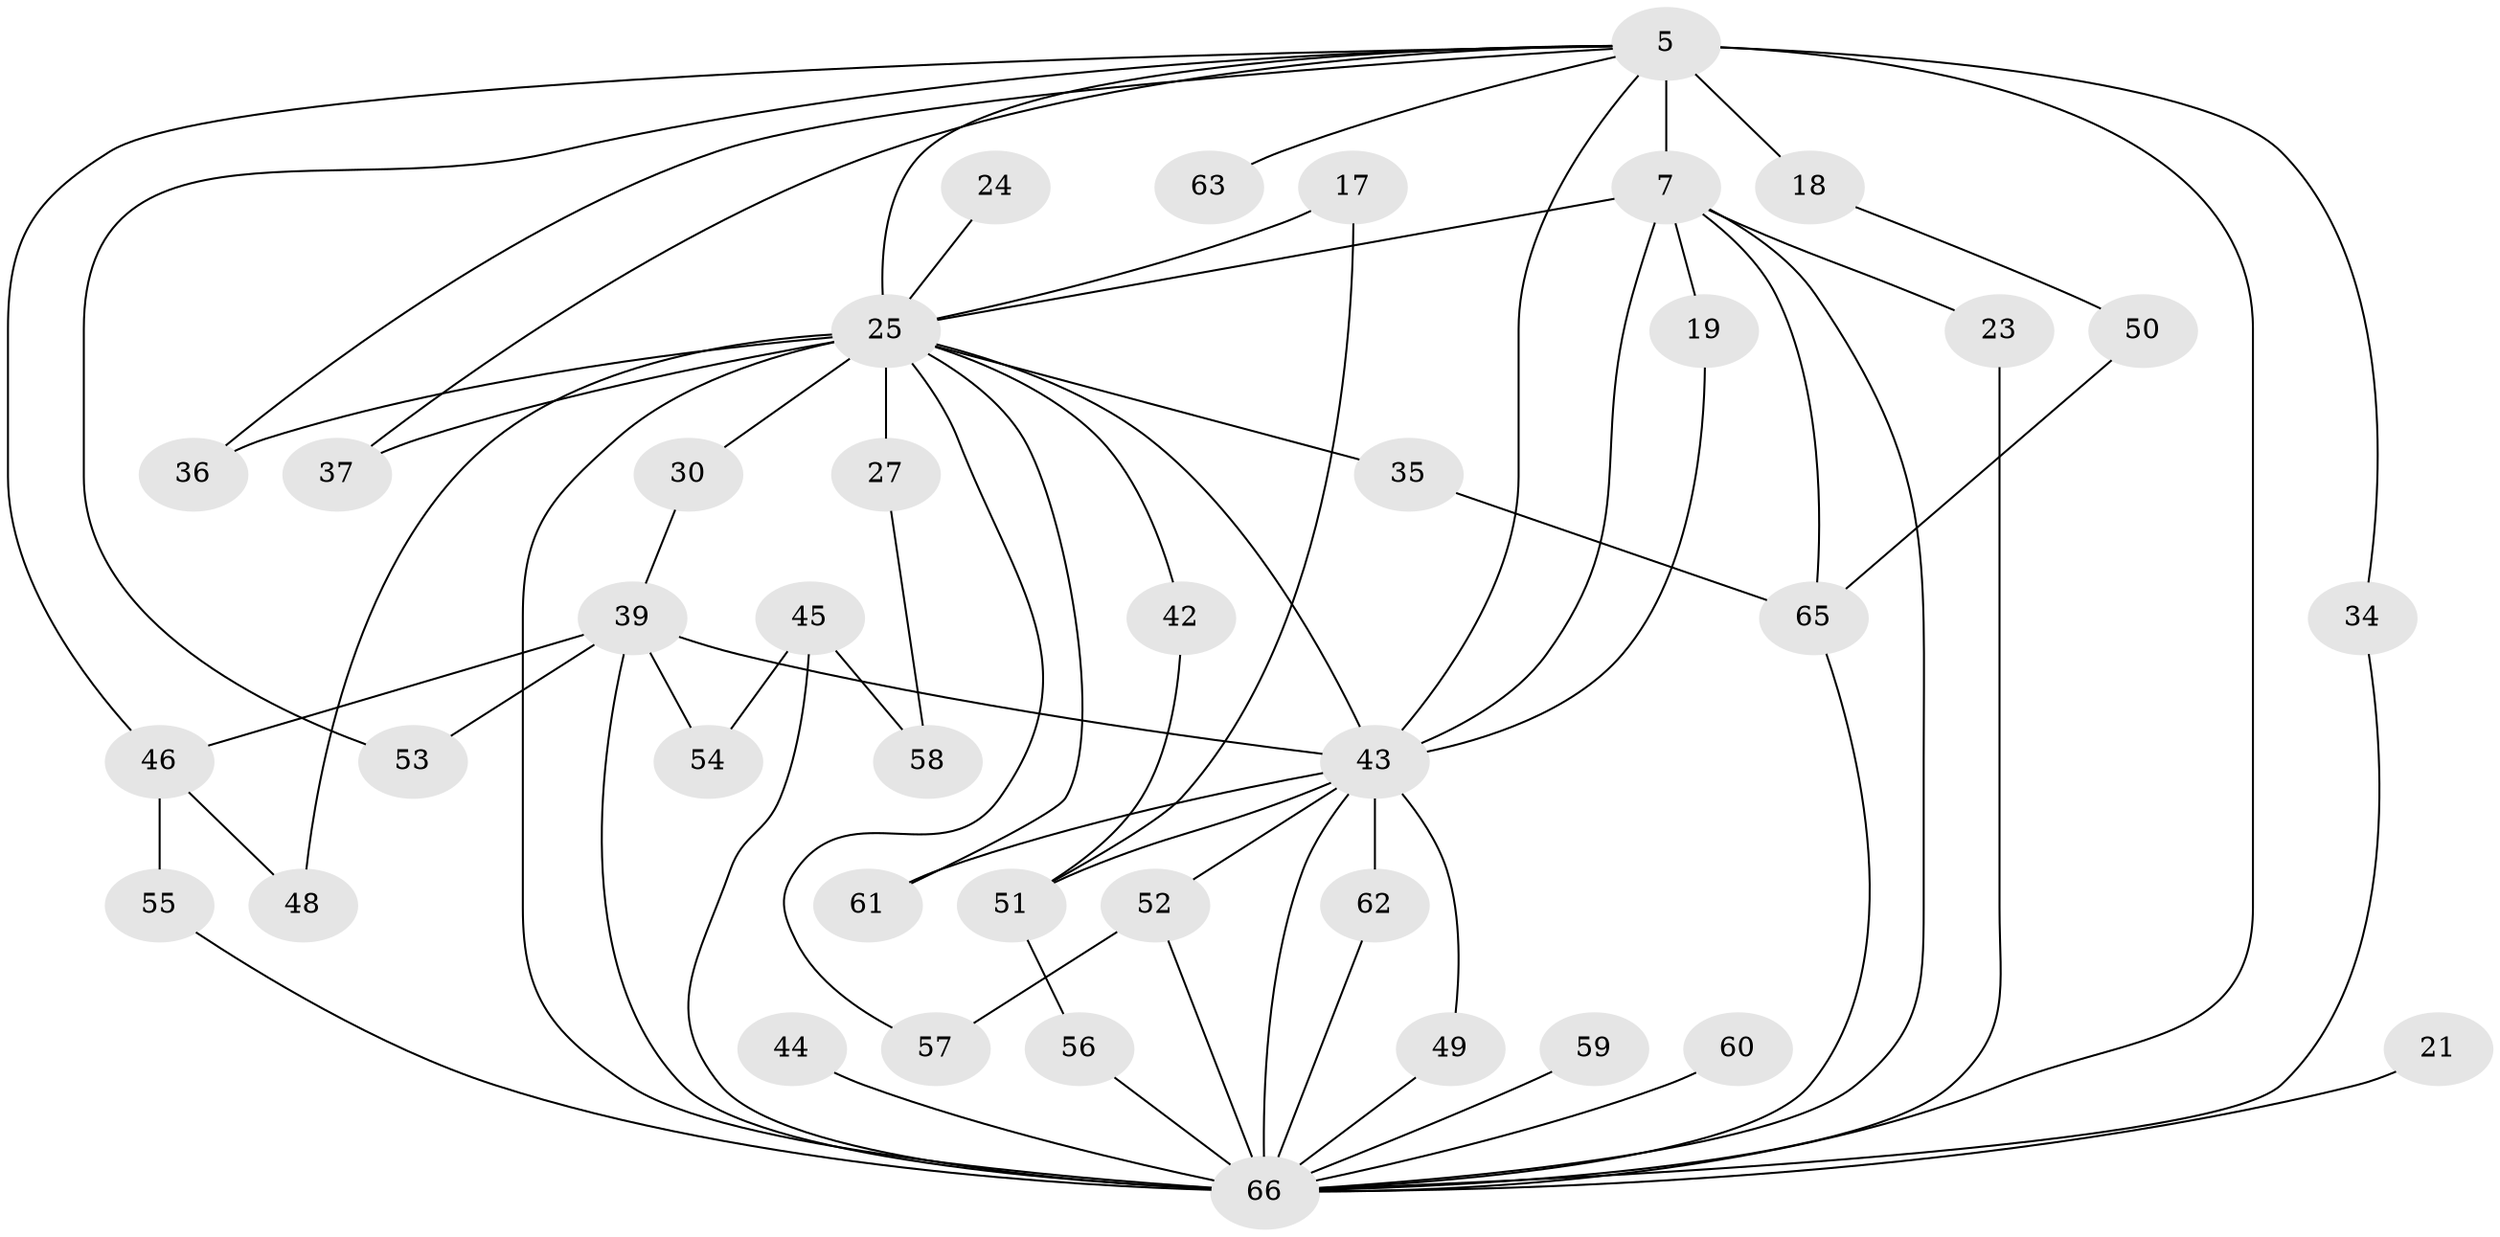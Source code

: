 // original degree distribution, {10: 0.015151515151515152, 12: 0.015151515151515152, 18: 0.030303030303030304, 27: 0.015151515151515152, 16: 0.015151515151515152, 11: 0.015151515151515152, 19: 0.030303030303030304, 15: 0.015151515151515152, 7: 0.030303030303030304, 2: 0.5303030303030303, 3: 0.21212121212121213, 6: 0.015151515151515152, 4: 0.045454545454545456, 5: 0.015151515151515152}
// Generated by graph-tools (version 1.1) at 2025/49/03/04/25 21:49:44]
// undirected, 39 vertices, 68 edges
graph export_dot {
graph [start="1"]
  node [color=gray90,style=filled];
  5 [super="+2"];
  7 [super="+1"];
  17;
  18;
  19;
  21;
  23;
  24;
  25 [super="+12"];
  27;
  30;
  34;
  35;
  36;
  37;
  39 [super="+16+38"];
  42;
  43 [super="+4+20"];
  44;
  45;
  46 [super="+29"];
  48;
  49;
  50;
  51 [super="+31"];
  52 [super="+26+33"];
  53;
  54;
  55;
  56;
  57;
  58;
  59;
  60;
  61;
  62;
  63;
  65 [super="+28"];
  66 [super="+64+47+41+10"];
  5 -- 7 [weight=4];
  5 -- 18 [weight=2];
  5 -- 34;
  5 -- 36;
  5 -- 37;
  5 -- 53;
  5 -- 63 [weight=2];
  5 -- 46 [weight=2];
  5 -- 66 [weight=8];
  5 -- 43 [weight=2];
  5 -- 25 [weight=4];
  7 -- 23;
  7 -- 19;
  7 -- 65;
  7 -- 66 [weight=6];
  7 -- 43 [weight=2];
  7 -- 25 [weight=4];
  17 -- 51;
  17 -- 25;
  18 -- 50;
  19 -- 43;
  21 -- 66 [weight=2];
  23 -- 66;
  24 -- 25 [weight=2];
  25 -- 66 [weight=10];
  25 -- 27 [weight=2];
  25 -- 30;
  25 -- 35;
  25 -- 36;
  25 -- 37;
  25 -- 42;
  25 -- 43 [weight=2];
  25 -- 48;
  25 -- 57;
  25 -- 61;
  27 -- 58;
  30 -- 39;
  34 -- 66;
  35 -- 65;
  39 -- 53;
  39 -- 54;
  39 -- 46;
  39 -- 66 [weight=4];
  39 -- 43;
  42 -- 51;
  43 -- 66 [weight=9];
  43 -- 49;
  43 -- 51 [weight=3];
  43 -- 52 [weight=2];
  43 -- 61;
  43 -- 62;
  44 -- 66 [weight=2];
  45 -- 54;
  45 -- 58;
  45 -- 66 [weight=2];
  46 -- 55;
  46 -- 48;
  49 -- 66;
  50 -- 65;
  51 -- 56;
  52 -- 66 [weight=2];
  52 -- 57;
  55 -- 66;
  56 -- 66;
  59 -- 66 [weight=2];
  60 -- 66 [weight=2];
  62 -- 66;
  65 -- 66 [weight=2];
}
